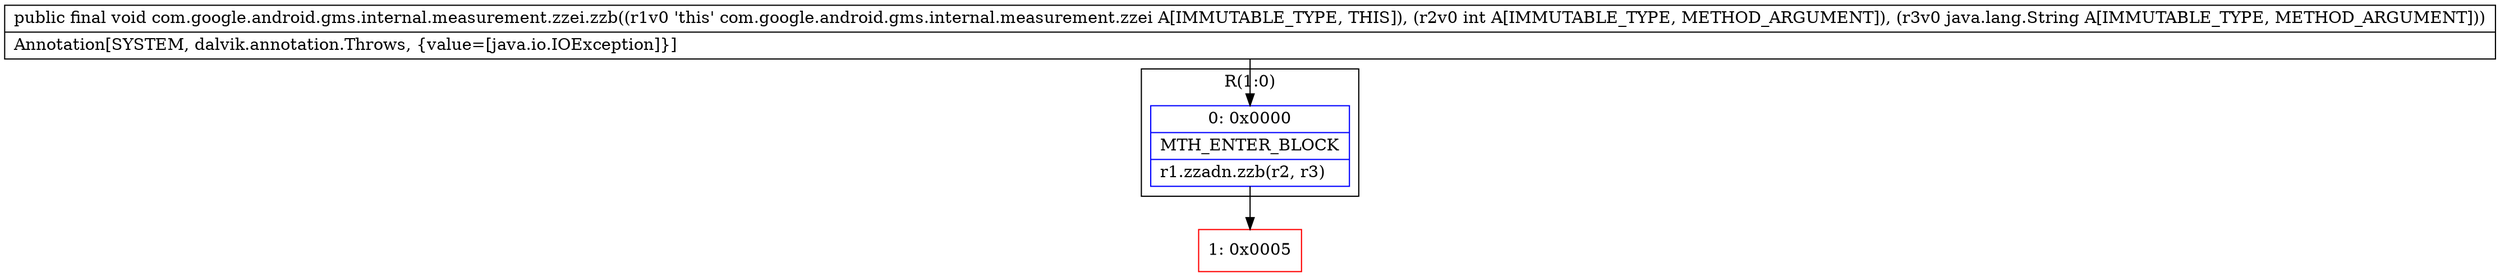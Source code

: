 digraph "CFG forcom.google.android.gms.internal.measurement.zzei.zzb(ILjava\/lang\/String;)V" {
subgraph cluster_Region_1254827418 {
label = "R(1:0)";
node [shape=record,color=blue];
Node_0 [shape=record,label="{0\:\ 0x0000|MTH_ENTER_BLOCK\l|r1.zzadn.zzb(r2, r3)\l}"];
}
Node_1 [shape=record,color=red,label="{1\:\ 0x0005}"];
MethodNode[shape=record,label="{public final void com.google.android.gms.internal.measurement.zzei.zzb((r1v0 'this' com.google.android.gms.internal.measurement.zzei A[IMMUTABLE_TYPE, THIS]), (r2v0 int A[IMMUTABLE_TYPE, METHOD_ARGUMENT]), (r3v0 java.lang.String A[IMMUTABLE_TYPE, METHOD_ARGUMENT]))  | Annotation[SYSTEM, dalvik.annotation.Throws, \{value=[java.io.IOException]\}]\l}"];
MethodNode -> Node_0;
Node_0 -> Node_1;
}

